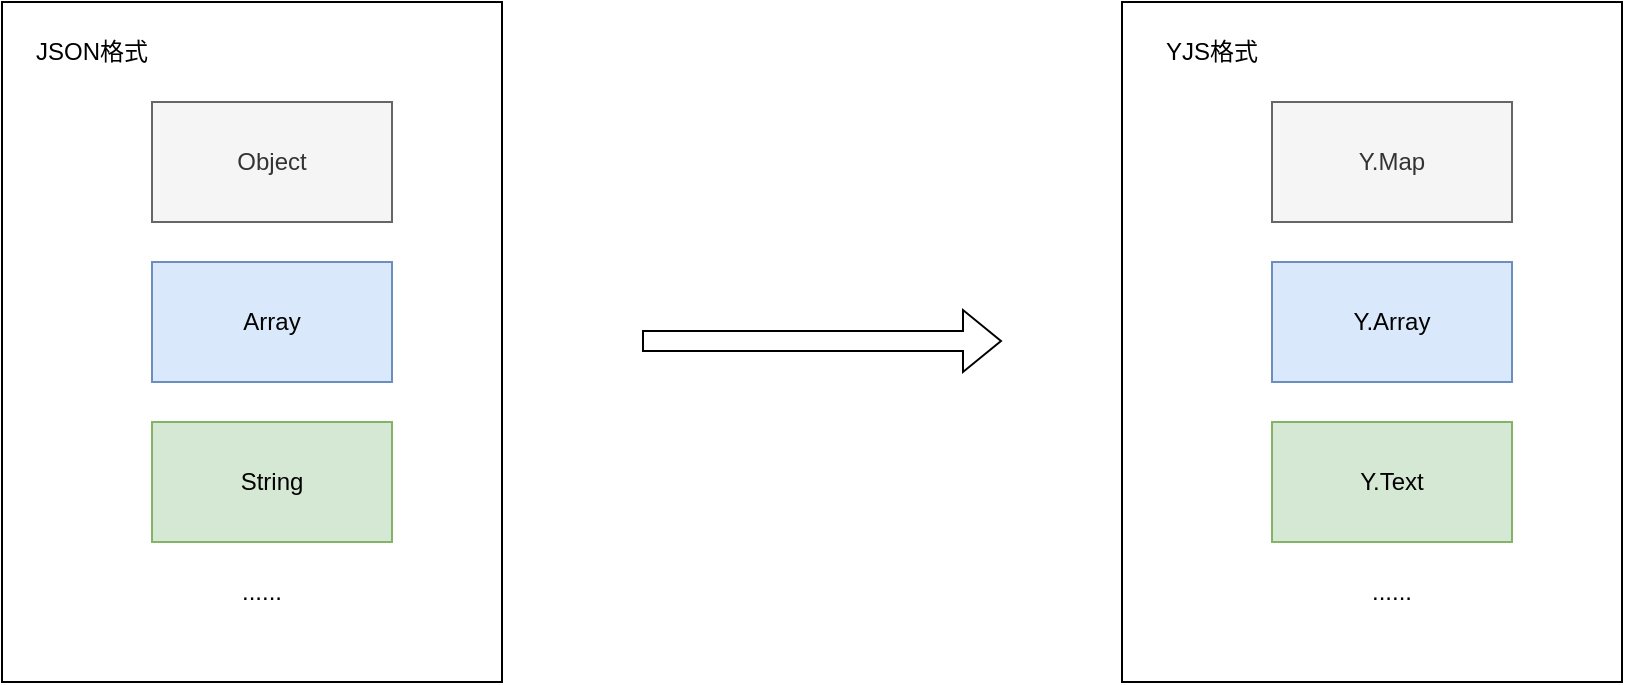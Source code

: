 <mxfile version="24.7.12">
  <diagram name="第 1 页" id="oPP8x1G1xAlBlZ8g7Wp_">
    <mxGraphModel dx="2074" dy="1145" grid="1" gridSize="10" guides="1" tooltips="1" connect="1" arrows="1" fold="1" page="1" pageScale="1" pageWidth="827" pageHeight="1169" math="0" shadow="0">
      <root>
        <mxCell id="0" />
        <mxCell id="1" parent="0" />
        <mxCell id="vi4SyUSUemwbpOqSwb4V-1" value="" style="rounded=0;whiteSpace=wrap;html=1;" vertex="1" parent="1">
          <mxGeometry x="50" y="500" width="250" height="340" as="geometry" />
        </mxCell>
        <mxCell id="vi4SyUSUemwbpOqSwb4V-5" value="Object" style="rounded=0;whiteSpace=wrap;html=1;fillColor=#f5f5f5;fontColor=#333333;strokeColor=#666666;" vertex="1" parent="1">
          <mxGeometry x="125" y="550" width="120" height="60" as="geometry" />
        </mxCell>
        <mxCell id="vi4SyUSUemwbpOqSwb4V-6" value="Array" style="rounded=0;whiteSpace=wrap;html=1;fillColor=#dae8fc;strokeColor=#6c8ebf;" vertex="1" parent="1">
          <mxGeometry x="125" y="630" width="120" height="60" as="geometry" />
        </mxCell>
        <mxCell id="vi4SyUSUemwbpOqSwb4V-7" value="String" style="rounded=0;whiteSpace=wrap;html=1;fillColor=#d5e8d4;strokeColor=#82b366;" vertex="1" parent="1">
          <mxGeometry x="125" y="710" width="120" height="60" as="geometry" />
        </mxCell>
        <mxCell id="vi4SyUSUemwbpOqSwb4V-8" value="" style="rounded=0;whiteSpace=wrap;html=1;" vertex="1" parent="1">
          <mxGeometry x="610" y="500" width="250" height="340" as="geometry" />
        </mxCell>
        <mxCell id="vi4SyUSUemwbpOqSwb4V-9" value="Y.Map" style="rounded=0;whiteSpace=wrap;html=1;fillColor=#f5f5f5;fontColor=#333333;strokeColor=#666666;" vertex="1" parent="1">
          <mxGeometry x="685" y="550" width="120" height="60" as="geometry" />
        </mxCell>
        <mxCell id="vi4SyUSUemwbpOqSwb4V-10" value="Y.Array" style="rounded=0;whiteSpace=wrap;html=1;fillColor=#dae8fc;strokeColor=#6c8ebf;" vertex="1" parent="1">
          <mxGeometry x="685" y="630" width="120" height="60" as="geometry" />
        </mxCell>
        <mxCell id="vi4SyUSUemwbpOqSwb4V-11" value="Y.Text" style="rounded=0;whiteSpace=wrap;html=1;fillColor=#d5e8d4;strokeColor=#82b366;" vertex="1" parent="1">
          <mxGeometry x="685" y="710" width="120" height="60" as="geometry" />
        </mxCell>
        <mxCell id="vi4SyUSUemwbpOqSwb4V-13" value="......" style="text;html=1;align=center;verticalAlign=middle;whiteSpace=wrap;rounded=0;" vertex="1" parent="1">
          <mxGeometry x="150" y="780" width="60" height="30" as="geometry" />
        </mxCell>
        <mxCell id="vi4SyUSUemwbpOqSwb4V-14" value="......" style="text;html=1;align=center;verticalAlign=middle;whiteSpace=wrap;rounded=0;" vertex="1" parent="1">
          <mxGeometry x="715" y="780" width="60" height="30" as="geometry" />
        </mxCell>
        <mxCell id="vi4SyUSUemwbpOqSwb4V-15" value="JSON格式" style="text;html=1;align=center;verticalAlign=middle;whiteSpace=wrap;rounded=0;" vertex="1" parent="1">
          <mxGeometry x="65" y="510" width="60" height="30" as="geometry" />
        </mxCell>
        <mxCell id="vi4SyUSUemwbpOqSwb4V-16" value="YJS格式" style="text;html=1;align=center;verticalAlign=middle;whiteSpace=wrap;rounded=0;" vertex="1" parent="1">
          <mxGeometry x="625" y="510" width="60" height="30" as="geometry" />
        </mxCell>
        <mxCell id="vi4SyUSUemwbpOqSwb4V-17" value="" style="shape=flexArrow;endArrow=classic;html=1;rounded=0;" edge="1" parent="1">
          <mxGeometry width="50" height="50" relative="1" as="geometry">
            <mxPoint x="370" y="669.5" as="sourcePoint" />
            <mxPoint x="550" y="669.5" as="targetPoint" />
          </mxGeometry>
        </mxCell>
      </root>
    </mxGraphModel>
  </diagram>
</mxfile>
